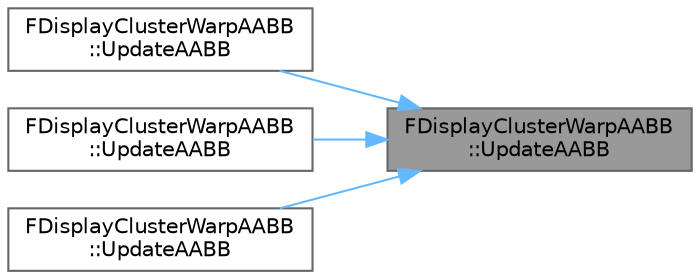 digraph "FDisplayClusterWarpAABB::UpdateAABB"
{
 // INTERACTIVE_SVG=YES
 // LATEX_PDF_SIZE
  bgcolor="transparent";
  edge [fontname=Helvetica,fontsize=10,labelfontname=Helvetica,labelfontsize=10];
  node [fontname=Helvetica,fontsize=10,shape=box,height=0.2,width=0.4];
  rankdir="RL";
  Node1 [id="Node000001",label="FDisplayClusterWarpAABB\l::UpdateAABB",height=0.2,width=0.4,color="gray40", fillcolor="grey60", style="filled", fontcolor="black",tooltip="Expand the value in AABB with the new values."];
  Node1 -> Node2 [id="edge1_Node000001_Node000002",dir="back",color="steelblue1",style="solid",tooltip=" "];
  Node2 [id="Node000002",label="FDisplayClusterWarpAABB\l::UpdateAABB",height=0.2,width=0.4,color="grey40", fillcolor="white", style="filled",URL="$db/d2a/structFDisplayClusterWarpAABB.html#a1d25889640f5939f73dc34ed4622236d",tooltip="Expand value in AABB with a new point."];
  Node1 -> Node3 [id="edge2_Node000001_Node000003",dir="back",color="steelblue1",style="solid",tooltip=" "];
  Node3 [id="Node000003",label="FDisplayClusterWarpAABB\l::UpdateAABB",height=0.2,width=0.4,color="grey40", fillcolor="white", style="filled",URL="$db/d2a/structFDisplayClusterWarpAABB.html#affa5825fc29c007505fecde0c4eaeab9",tooltip="Expand value in AABB with a new point."];
  Node1 -> Node4 [id="edge3_Node000001_Node000004",dir="back",color="steelblue1",style="solid",tooltip=" "];
  Node4 [id="Node000004",label="FDisplayClusterWarpAABB\l::UpdateAABB",height=0.2,width=0.4,color="grey40", fillcolor="white", style="filled",URL="$db/d2a/structFDisplayClusterWarpAABB.html#ae4620c8fc6c3e2df1fa752e1026926a3",tooltip="Expand the value in AABB using the input point list."];
}
